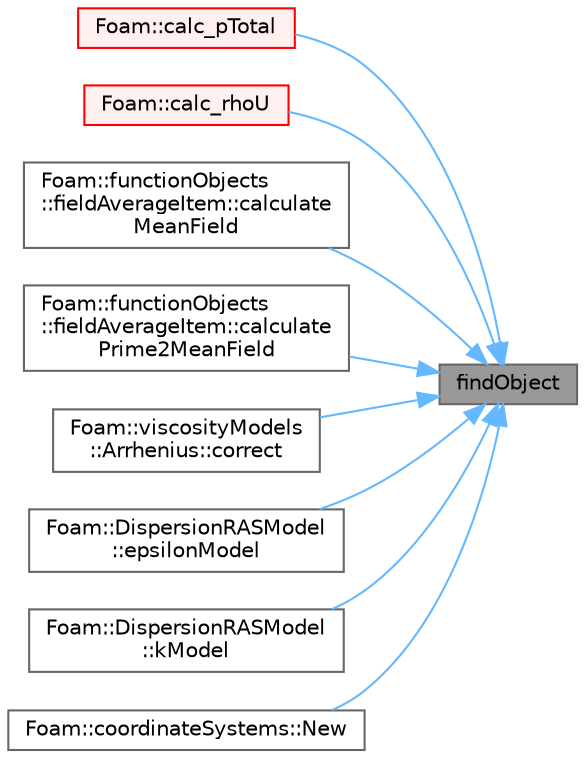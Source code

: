 digraph "findObject"
{
 // LATEX_PDF_SIZE
  bgcolor="transparent";
  edge [fontname=Helvetica,fontsize=10,labelfontname=Helvetica,labelfontsize=10];
  node [fontname=Helvetica,fontsize=10,shape=box,height=0.2,width=0.4];
  rankdir="RL";
  Node1 [id="Node000001",label="findObject",height=0.2,width=0.4,color="gray40", fillcolor="grey60", style="filled", fontcolor="black",tooltip=" "];
  Node1 -> Node2 [id="edge1_Node000001_Node000002",dir="back",color="steelblue1",style="solid",tooltip=" "];
  Node2 [id="Node000002",label="Foam::calc_pTotal",height=0.2,width=0.4,color="red", fillcolor="#FFF0F0", style="filled",URL="$namespaceFoam.html#aff86c262201eba5f3a473da7edff055a",tooltip=" "];
  Node1 -> Node4 [id="edge2_Node000001_Node000004",dir="back",color="steelblue1",style="solid",tooltip=" "];
  Node4 [id="Node000004",label="Foam::calc_rhoU",height=0.2,width=0.4,color="red", fillcolor="#FFF0F0", style="filled",URL="$namespaceFoam.html#a0985827f5144c8760262081d2fa6b0b2",tooltip=" "];
  Node1 -> Node5 [id="edge3_Node000001_Node000005",dir="back",color="steelblue1",style="solid",tooltip=" "];
  Node5 [id="Node000005",label="Foam::functionObjects\l::fieldAverageItem::calculate\lMeanField",height=0.2,width=0.4,color="grey40", fillcolor="white", style="filled",URL="$classFoam_1_1functionObjects_1_1fieldAverageItem.html#ab419c8f351570badb75f389f16d09a71",tooltip=" "];
  Node1 -> Node6 [id="edge4_Node000001_Node000006",dir="back",color="steelblue1",style="solid",tooltip=" "];
  Node6 [id="Node000006",label="Foam::functionObjects\l::fieldAverageItem::calculate\lPrime2MeanField",height=0.2,width=0.4,color="grey40", fillcolor="white", style="filled",URL="$classFoam_1_1functionObjects_1_1fieldAverageItem.html#a001e64ee9266bbaf06c532acc6859ee3",tooltip=" "];
  Node1 -> Node7 [id="edge5_Node000001_Node000007",dir="back",color="steelblue1",style="solid",tooltip=" "];
  Node7 [id="Node000007",label="Foam::viscosityModels\l::Arrhenius::correct",height=0.2,width=0.4,color="grey40", fillcolor="white", style="filled",URL="$classFoam_1_1viscosityModels_1_1Arrhenius.html#aa40b482ba81fd8de31bdba348c184074",tooltip=" "];
  Node1 -> Node8 [id="edge6_Node000001_Node000008",dir="back",color="steelblue1",style="solid",tooltip=" "];
  Node8 [id="Node000008",label="Foam::DispersionRASModel\l::epsilonModel",height=0.2,width=0.4,color="grey40", fillcolor="white", style="filled",URL="$classFoam_1_1DispersionRASModel.html#a88880997772250de19a922ddf064d092",tooltip=" "];
  Node1 -> Node9 [id="edge7_Node000001_Node000009",dir="back",color="steelblue1",style="solid",tooltip=" "];
  Node9 [id="Node000009",label="Foam::DispersionRASModel\l::kModel",height=0.2,width=0.4,color="grey40", fillcolor="white", style="filled",URL="$classFoam_1_1DispersionRASModel.html#a5ef00902740089bcd0ced14c2d71e280",tooltip=" "];
  Node1 -> Node10 [id="edge8_Node000001_Node000010",dir="back",color="steelblue1",style="solid",tooltip=" "];
  Node10 [id="Node000010",label="Foam::coordinateSystems::New",height=0.2,width=0.4,color="grey40", fillcolor="white", style="filled",URL="$classFoam_1_1coordinateSystems.html#a376c7b5be5eb047ecbc65454db0daeb3",tooltip=" "];
}
